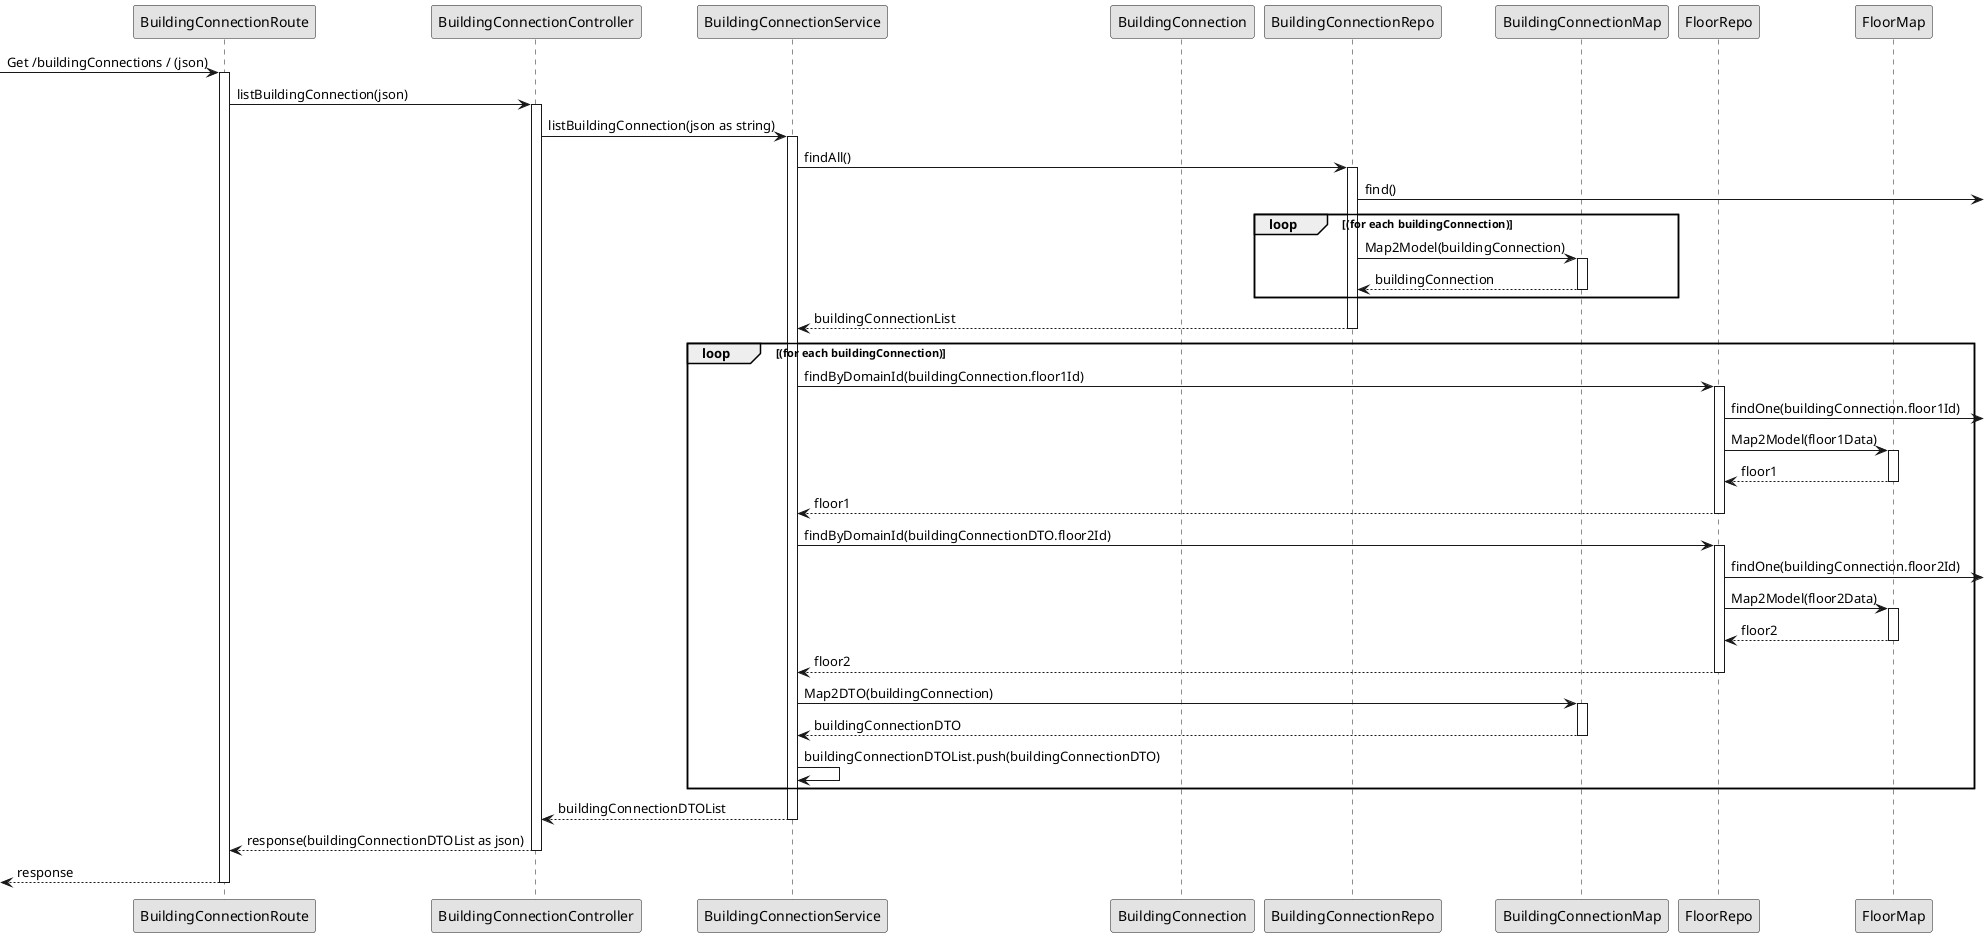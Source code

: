 @startuml
'http://plantuml.com/skinparam.html
skinparam monochrome true
skinparam packageStyle rect
skinparam shadowing false


participant BuildingConnectionRoute  as route
participant BuildingConnectionController as controller
participant BuildingConnectionService as service
participant BuildingConnection as domain
participant BuildingConnectionRepo as repo
participant BuildingConnectionMap as mapper
participant FloorRepo as repoFloor
participant FloorMap as mapperFloor



-> route: Get /buildingConnections / (json)
activate route
  route -> controller: listBuildingConnection(json)
  activate controller
    controller -> service: listBuildingConnection(json as string)
    activate service
    service -> repo: findAll()
    activate repo
    repo -> : find()
    loop (for each buildingConnection)
    repo -> mapper: Map2Model(buildingConnection)
    activate mapper
    mapper --> repo: buildingConnection
    deactivate
    end loop
    repo --> service: buildingConnectionList
    deactivate
    loop (for each buildingConnection)
    service -> repoFloor: findByDomainId(buildingConnection.floor1Id)
    activate repoFloor
    repoFloor -> : findOne(buildingConnection.floor1Id)
    repoFloor -> mapperFloor: Map2Model(floor1Data)
    activate mapperFloor
    mapperFloor --> repoFloor: floor1
    deactivate
    repoFloor --> service: floor1
    deactivate
    service -> repoFloor: findByDomainId(buildingConnectionDTO.floor2Id)
    activate repoFloor
    repoFloor -> : findOne(buildingConnection.floor2Id)
    repoFloor -> mapperFloor: Map2Model(floor2Data)
    activate mapperFloor
    mapperFloor --> repoFloor: floor2
    deactivate
    repoFloor --> service: floor2
    deactivate
    service -> mapper: Map2DTO(buildingConnection)
    activate mapper
    mapper --> service: buildingConnectionDTO
    deactivate
    service -> service: buildingConnectionDTOList.push(buildingConnectionDTO)
    end loop
    service --> controller: buildingConnectionDTOList
    deactivate
    controller --> route: response(buildingConnectionDTOList as json)
    deactivate
    <-- route: response
    deactivate

@enduml